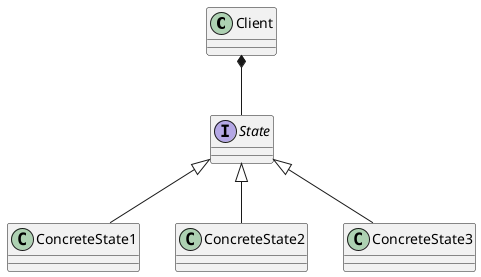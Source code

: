 @startuml

class Client

interface State

class ConcreteState1
class ConcreteState2
class ConcreteState3

State <|-- ConcreteState1
State <|-- ConcreteState2
State <|-- ConcreteState3

Client *-- State

@enduml
